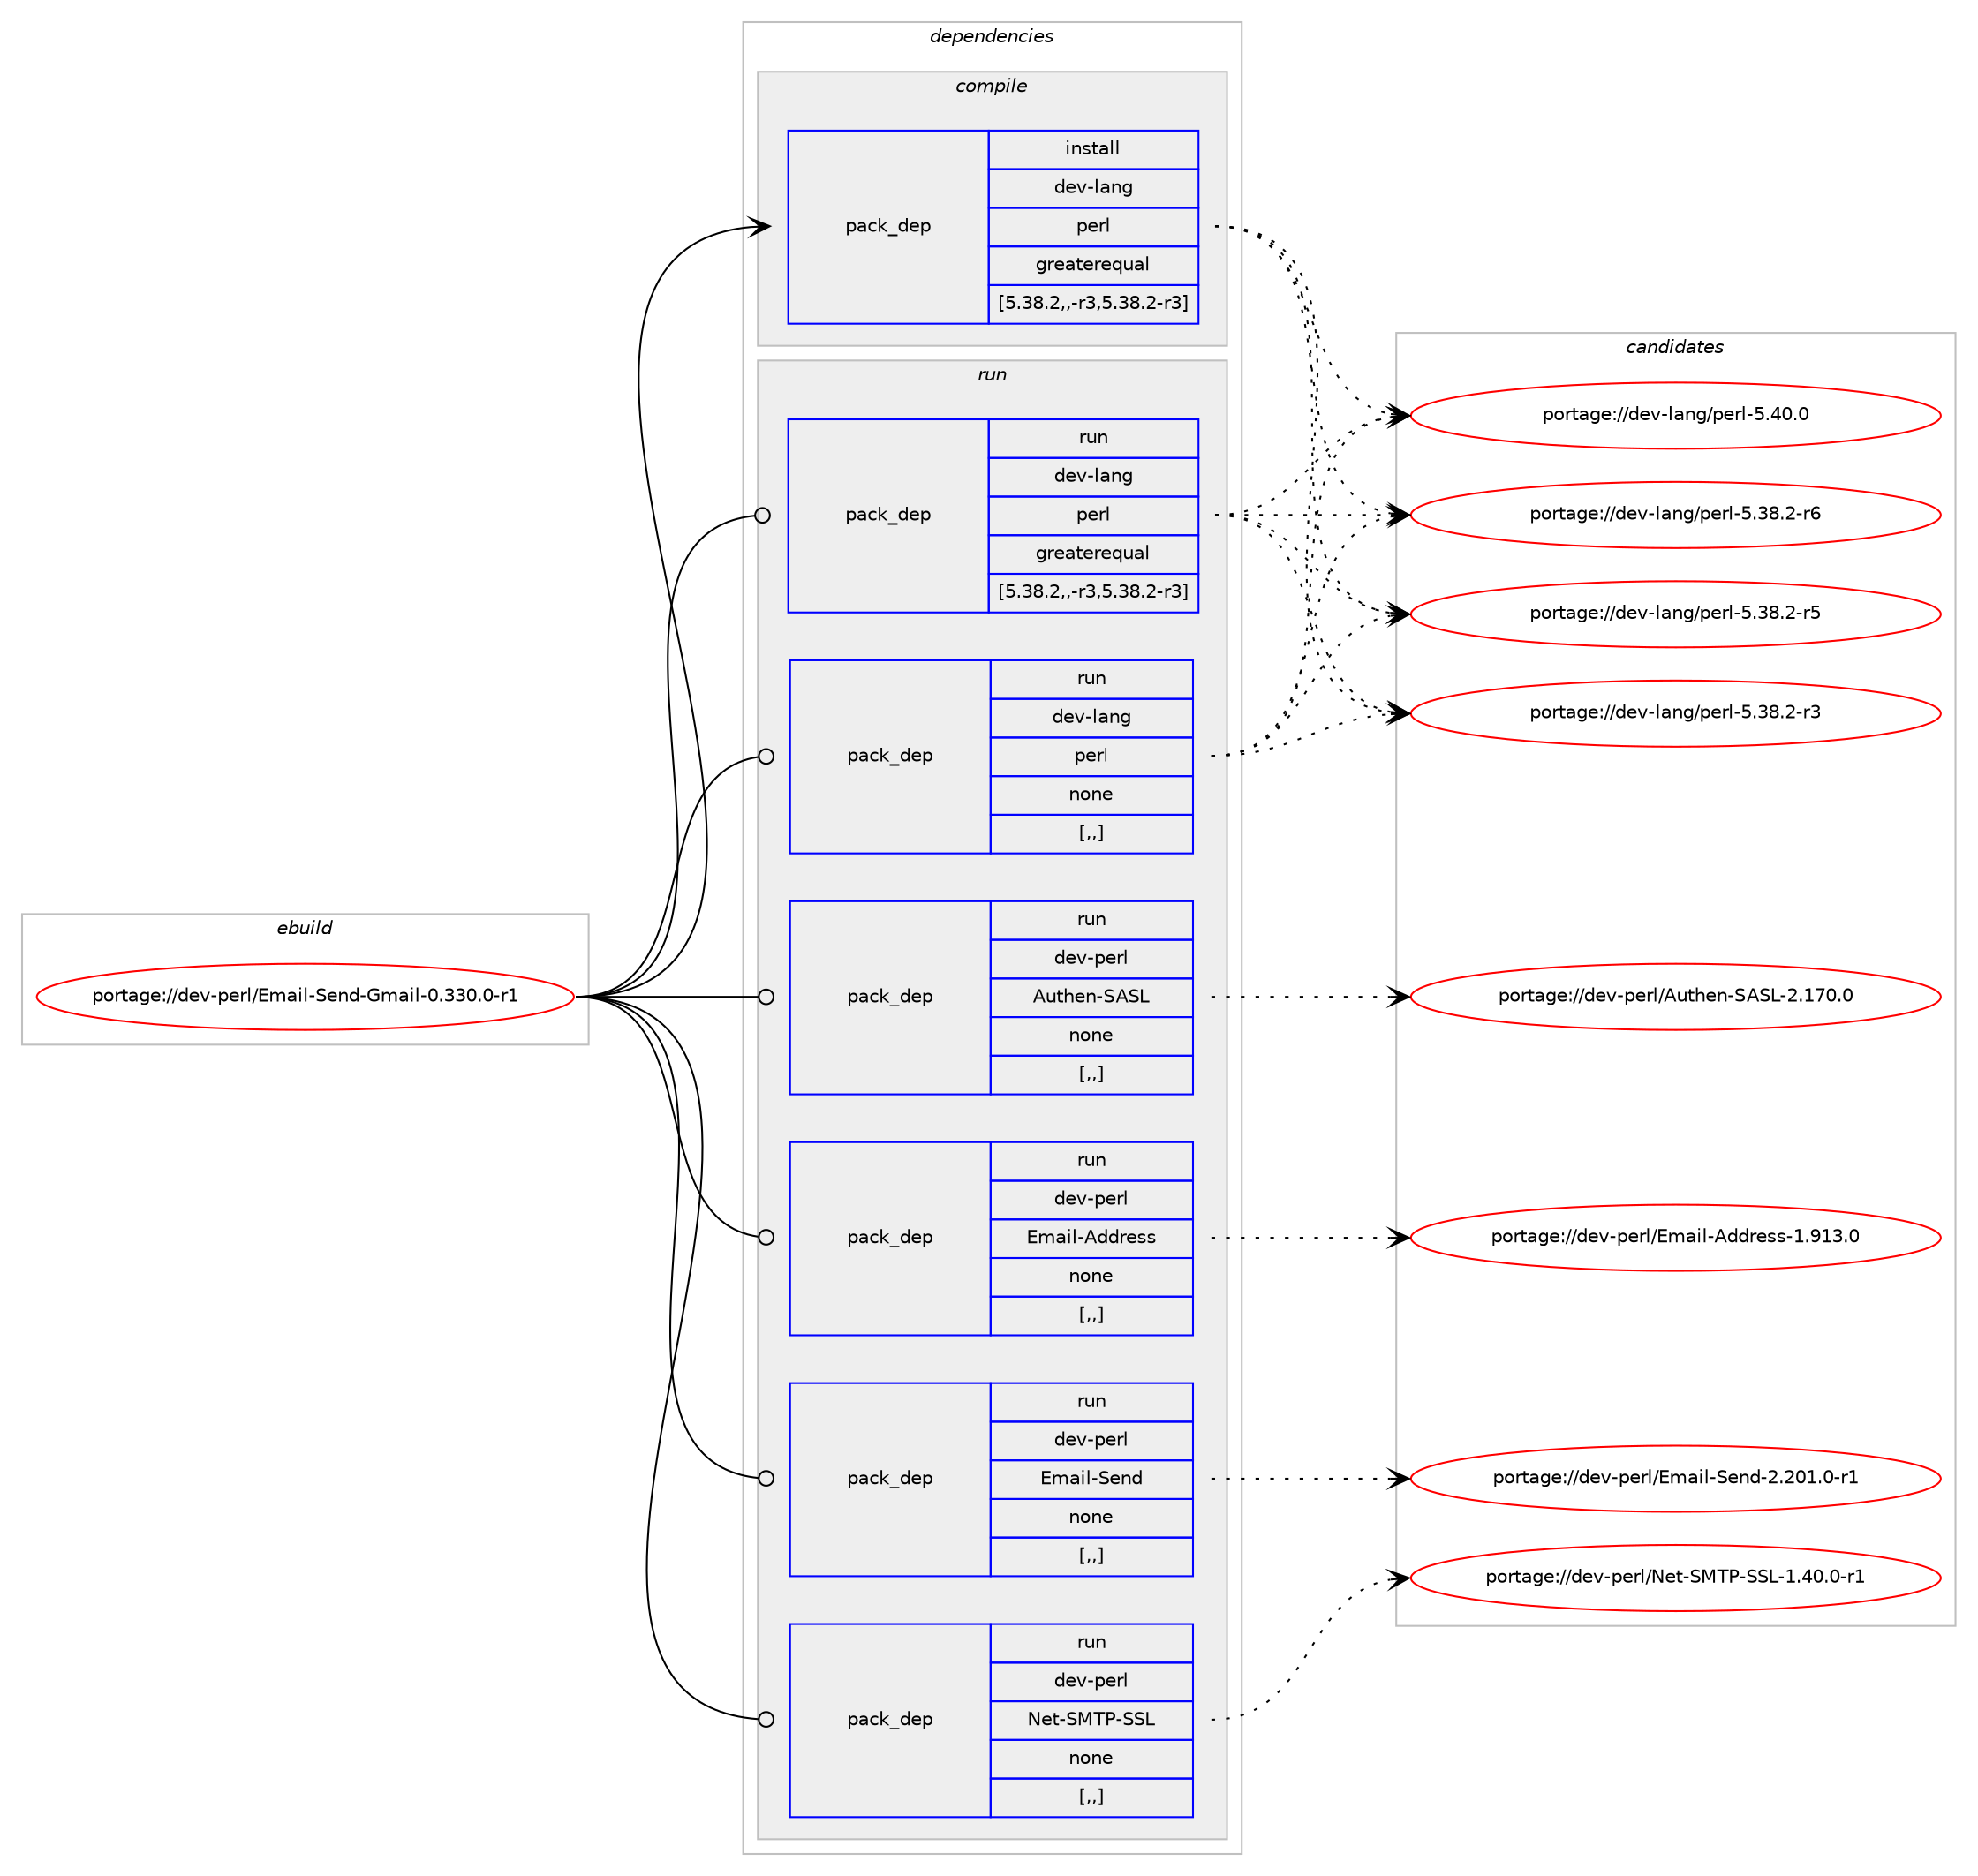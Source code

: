 digraph prolog {

# *************
# Graph options
# *************

newrank=true;
concentrate=true;
compound=true;
graph [rankdir=LR,fontname=Helvetica,fontsize=10,ranksep=1.5];#, ranksep=2.5, nodesep=0.2];
edge  [arrowhead=vee];
node  [fontname=Helvetica,fontsize=10];

# **********
# The ebuild
# **********

subgraph cluster_leftcol {
color=gray;
label=<<i>ebuild</i>>;
id [label="portage://dev-perl/Email-Send-Gmail-0.330.0-r1", color=red, width=4, href="../dev-perl/Email-Send-Gmail-0.330.0-r1.svg"];
}

# ****************
# The dependencies
# ****************

subgraph cluster_midcol {
color=gray;
label=<<i>dependencies</i>>;
subgraph cluster_compile {
fillcolor="#eeeeee";
style=filled;
label=<<i>compile</i>>;
subgraph pack98922 {
dependency130003 [label=<<TABLE BORDER="0" CELLBORDER="1" CELLSPACING="0" CELLPADDING="4" WIDTH="220"><TR><TD ROWSPAN="6" CELLPADDING="30">pack_dep</TD></TR><TR><TD WIDTH="110">install</TD></TR><TR><TD>dev-lang</TD></TR><TR><TD>perl</TD></TR><TR><TD>greaterequal</TD></TR><TR><TD>[5.38.2,,-r3,5.38.2-r3]</TD></TR></TABLE>>, shape=none, color=blue];
}
id:e -> dependency130003:w [weight=20,style="solid",arrowhead="vee"];
}
subgraph cluster_compileandrun {
fillcolor="#eeeeee";
style=filled;
label=<<i>compile and run</i>>;
}
subgraph cluster_run {
fillcolor="#eeeeee";
style=filled;
label=<<i>run</i>>;
subgraph pack98923 {
dependency130004 [label=<<TABLE BORDER="0" CELLBORDER="1" CELLSPACING="0" CELLPADDING="4" WIDTH="220"><TR><TD ROWSPAN="6" CELLPADDING="30">pack_dep</TD></TR><TR><TD WIDTH="110">run</TD></TR><TR><TD>dev-lang</TD></TR><TR><TD>perl</TD></TR><TR><TD>greaterequal</TD></TR><TR><TD>[5.38.2,,-r3,5.38.2-r3]</TD></TR></TABLE>>, shape=none, color=blue];
}
id:e -> dependency130004:w [weight=20,style="solid",arrowhead="odot"];
subgraph pack98924 {
dependency130005 [label=<<TABLE BORDER="0" CELLBORDER="1" CELLSPACING="0" CELLPADDING="4" WIDTH="220"><TR><TD ROWSPAN="6" CELLPADDING="30">pack_dep</TD></TR><TR><TD WIDTH="110">run</TD></TR><TR><TD>dev-lang</TD></TR><TR><TD>perl</TD></TR><TR><TD>none</TD></TR><TR><TD>[,,]</TD></TR></TABLE>>, shape=none, color=blue];
}
id:e -> dependency130005:w [weight=20,style="solid",arrowhead="odot"];
subgraph pack98925 {
dependency130006 [label=<<TABLE BORDER="0" CELLBORDER="1" CELLSPACING="0" CELLPADDING="4" WIDTH="220"><TR><TD ROWSPAN="6" CELLPADDING="30">pack_dep</TD></TR><TR><TD WIDTH="110">run</TD></TR><TR><TD>dev-perl</TD></TR><TR><TD>Authen-SASL</TD></TR><TR><TD>none</TD></TR><TR><TD>[,,]</TD></TR></TABLE>>, shape=none, color=blue];
}
id:e -> dependency130006:w [weight=20,style="solid",arrowhead="odot"];
subgraph pack98926 {
dependency130007 [label=<<TABLE BORDER="0" CELLBORDER="1" CELLSPACING="0" CELLPADDING="4" WIDTH="220"><TR><TD ROWSPAN="6" CELLPADDING="30">pack_dep</TD></TR><TR><TD WIDTH="110">run</TD></TR><TR><TD>dev-perl</TD></TR><TR><TD>Email-Address</TD></TR><TR><TD>none</TD></TR><TR><TD>[,,]</TD></TR></TABLE>>, shape=none, color=blue];
}
id:e -> dependency130007:w [weight=20,style="solid",arrowhead="odot"];
subgraph pack98927 {
dependency130008 [label=<<TABLE BORDER="0" CELLBORDER="1" CELLSPACING="0" CELLPADDING="4" WIDTH="220"><TR><TD ROWSPAN="6" CELLPADDING="30">pack_dep</TD></TR><TR><TD WIDTH="110">run</TD></TR><TR><TD>dev-perl</TD></TR><TR><TD>Email-Send</TD></TR><TR><TD>none</TD></TR><TR><TD>[,,]</TD></TR></TABLE>>, shape=none, color=blue];
}
id:e -> dependency130008:w [weight=20,style="solid",arrowhead="odot"];
subgraph pack98928 {
dependency130009 [label=<<TABLE BORDER="0" CELLBORDER="1" CELLSPACING="0" CELLPADDING="4" WIDTH="220"><TR><TD ROWSPAN="6" CELLPADDING="30">pack_dep</TD></TR><TR><TD WIDTH="110">run</TD></TR><TR><TD>dev-perl</TD></TR><TR><TD>Net-SMTP-SSL</TD></TR><TR><TD>none</TD></TR><TR><TD>[,,]</TD></TR></TABLE>>, shape=none, color=blue];
}
id:e -> dependency130009:w [weight=20,style="solid",arrowhead="odot"];
}
}

# **************
# The candidates
# **************

subgraph cluster_choices {
rank=same;
color=gray;
label=<<i>candidates</i>>;

subgraph choice98922 {
color=black;
nodesep=1;
choice10010111845108971101034711210111410845534652484648 [label="portage://dev-lang/perl-5.40.0", color=red, width=4,href="../dev-lang/perl-5.40.0.svg"];
choice100101118451089711010347112101114108455346515646504511454 [label="portage://dev-lang/perl-5.38.2-r6", color=red, width=4,href="../dev-lang/perl-5.38.2-r6.svg"];
choice100101118451089711010347112101114108455346515646504511453 [label="portage://dev-lang/perl-5.38.2-r5", color=red, width=4,href="../dev-lang/perl-5.38.2-r5.svg"];
choice100101118451089711010347112101114108455346515646504511451 [label="portage://dev-lang/perl-5.38.2-r3", color=red, width=4,href="../dev-lang/perl-5.38.2-r3.svg"];
dependency130003:e -> choice10010111845108971101034711210111410845534652484648:w [style=dotted,weight="100"];
dependency130003:e -> choice100101118451089711010347112101114108455346515646504511454:w [style=dotted,weight="100"];
dependency130003:e -> choice100101118451089711010347112101114108455346515646504511453:w [style=dotted,weight="100"];
dependency130003:e -> choice100101118451089711010347112101114108455346515646504511451:w [style=dotted,weight="100"];
}
subgraph choice98923 {
color=black;
nodesep=1;
choice10010111845108971101034711210111410845534652484648 [label="portage://dev-lang/perl-5.40.0", color=red, width=4,href="../dev-lang/perl-5.40.0.svg"];
choice100101118451089711010347112101114108455346515646504511454 [label="portage://dev-lang/perl-5.38.2-r6", color=red, width=4,href="../dev-lang/perl-5.38.2-r6.svg"];
choice100101118451089711010347112101114108455346515646504511453 [label="portage://dev-lang/perl-5.38.2-r5", color=red, width=4,href="../dev-lang/perl-5.38.2-r5.svg"];
choice100101118451089711010347112101114108455346515646504511451 [label="portage://dev-lang/perl-5.38.2-r3", color=red, width=4,href="../dev-lang/perl-5.38.2-r3.svg"];
dependency130004:e -> choice10010111845108971101034711210111410845534652484648:w [style=dotted,weight="100"];
dependency130004:e -> choice100101118451089711010347112101114108455346515646504511454:w [style=dotted,weight="100"];
dependency130004:e -> choice100101118451089711010347112101114108455346515646504511453:w [style=dotted,weight="100"];
dependency130004:e -> choice100101118451089711010347112101114108455346515646504511451:w [style=dotted,weight="100"];
}
subgraph choice98924 {
color=black;
nodesep=1;
choice10010111845108971101034711210111410845534652484648 [label="portage://dev-lang/perl-5.40.0", color=red, width=4,href="../dev-lang/perl-5.40.0.svg"];
choice100101118451089711010347112101114108455346515646504511454 [label="portage://dev-lang/perl-5.38.2-r6", color=red, width=4,href="../dev-lang/perl-5.38.2-r6.svg"];
choice100101118451089711010347112101114108455346515646504511453 [label="portage://dev-lang/perl-5.38.2-r5", color=red, width=4,href="../dev-lang/perl-5.38.2-r5.svg"];
choice100101118451089711010347112101114108455346515646504511451 [label="portage://dev-lang/perl-5.38.2-r3", color=red, width=4,href="../dev-lang/perl-5.38.2-r3.svg"];
dependency130005:e -> choice10010111845108971101034711210111410845534652484648:w [style=dotted,weight="100"];
dependency130005:e -> choice100101118451089711010347112101114108455346515646504511454:w [style=dotted,weight="100"];
dependency130005:e -> choice100101118451089711010347112101114108455346515646504511453:w [style=dotted,weight="100"];
dependency130005:e -> choice100101118451089711010347112101114108455346515646504511451:w [style=dotted,weight="100"];
}
subgraph choice98925 {
color=black;
nodesep=1;
choice10010111845112101114108476511711610410111045836583764550464955484648 [label="portage://dev-perl/Authen-SASL-2.170.0", color=red, width=4,href="../dev-perl/Authen-SASL-2.170.0.svg"];
dependency130006:e -> choice10010111845112101114108476511711610410111045836583764550464955484648:w [style=dotted,weight="100"];
}
subgraph choice98926 {
color=black;
nodesep=1;
choice1001011184511210111410847691099710510845651001001141011151154549465749514648 [label="portage://dev-perl/Email-Address-1.913.0", color=red, width=4,href="../dev-perl/Email-Address-1.913.0.svg"];
dependency130007:e -> choice1001011184511210111410847691099710510845651001001141011151154549465749514648:w [style=dotted,weight="100"];
}
subgraph choice98927 {
color=black;
nodesep=1;
choice10010111845112101114108476910997105108458310111010045504650484946484511449 [label="portage://dev-perl/Email-Send-2.201.0-r1", color=red, width=4,href="../dev-perl/Email-Send-2.201.0-r1.svg"];
dependency130008:e -> choice10010111845112101114108476910997105108458310111010045504650484946484511449:w [style=dotted,weight="100"];
}
subgraph choice98928 {
color=black;
nodesep=1;
choice100101118451121011141084778101116458377848045838376454946524846484511449 [label="portage://dev-perl/Net-SMTP-SSL-1.40.0-r1", color=red, width=4,href="../dev-perl/Net-SMTP-SSL-1.40.0-r1.svg"];
dependency130009:e -> choice100101118451121011141084778101116458377848045838376454946524846484511449:w [style=dotted,weight="100"];
}
}

}
